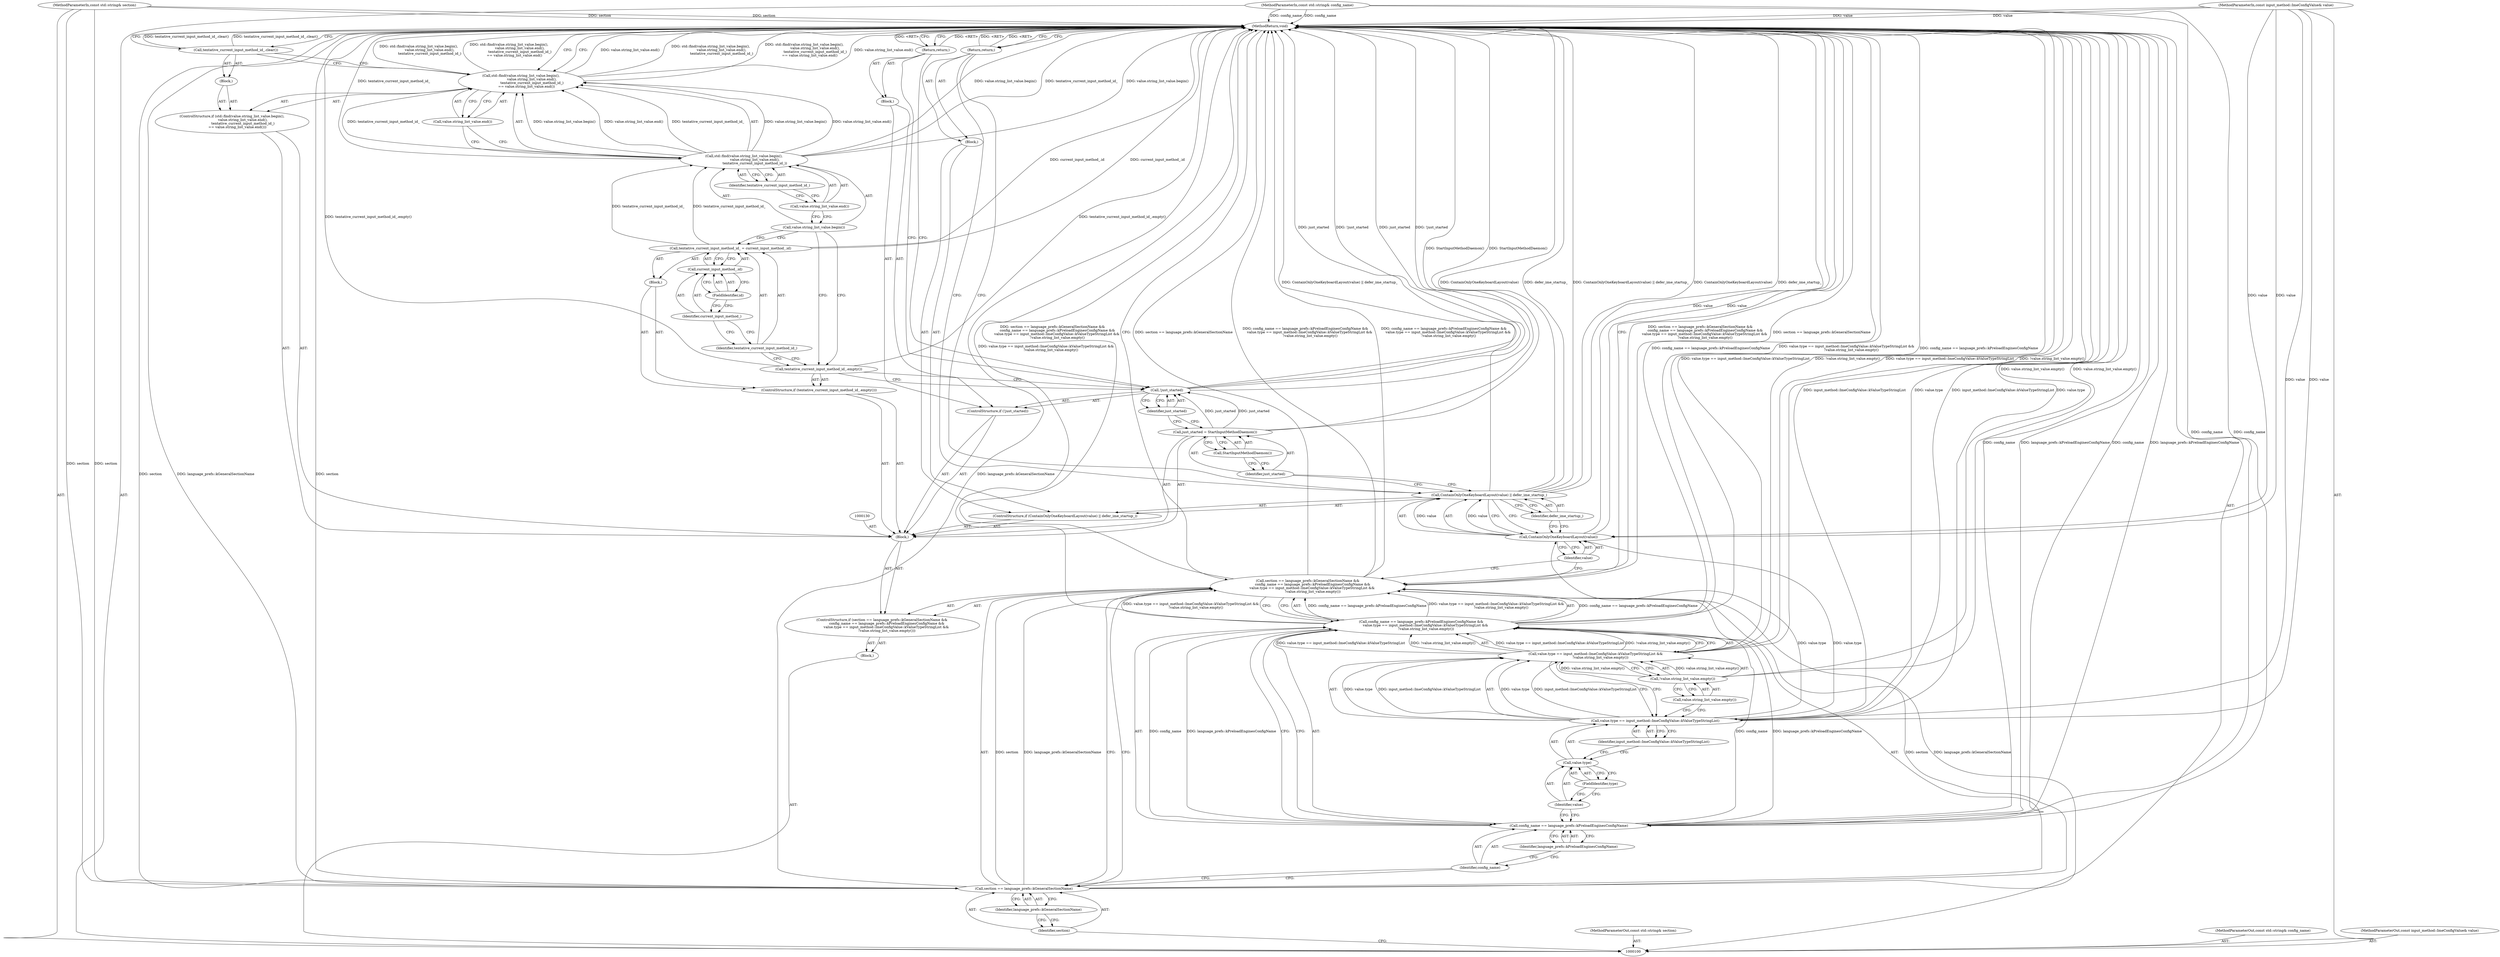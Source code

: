 digraph "0_Chrome_dc7b094a338c6c521f918f478e993f0f74bbea0d_23" {
"1000156" [label="(MethodReturn,void)"];
"1000101" [label="(MethodParameterIn,const std::string& section)"];
"1000220" [label="(MethodParameterOut,const std::string& section)"];
"1000131" [label="(Call,just_started = StartInputMethodDaemon())"];
"1000132" [label="(Identifier,just_started)"];
"1000133" [label="(Call,StartInputMethodDaemon())"];
"1000122" [label="(Block,)"];
"1000135" [label="(Call,!just_started)"];
"1000136" [label="(Identifier,just_started)"];
"1000137" [label="(Block,)"];
"1000134" [label="(ControlStructure,if (!just_started))"];
"1000138" [label="(Return,return;)"];
"1000140" [label="(Call,tentative_current_input_method_id_.empty())"];
"1000141" [label="(Block,)"];
"1000139" [label="(ControlStructure,if (tentative_current_input_method_id_.empty()))"];
"1000144" [label="(Call,current_input_method_.id)"];
"1000145" [label="(Identifier,current_input_method_)"];
"1000146" [label="(FieldIdentifier,id)"];
"1000142" [label="(Call,tentative_current_input_method_id_ = current_input_method_.id)"];
"1000143" [label="(Identifier,tentative_current_input_method_id_)"];
"1000102" [label="(MethodParameterIn,const std::string& config_name)"];
"1000221" [label="(MethodParameterOut,const std::string& config_name)"];
"1000148" [label="(Call,std::find(value.string_list_value.begin(),\n                    value.string_list_value.end(),\n                    tentative_current_input_method_id_)\n          == value.string_list_value.end())"];
"1000149" [label="(Call,std::find(value.string_list_value.begin(),\n                    value.string_list_value.end(),\n                    tentative_current_input_method_id_))"];
"1000150" [label="(Call,value.string_list_value.begin())"];
"1000147" [label="(ControlStructure,if (std::find(value.string_list_value.begin(),\n                    value.string_list_value.end(),\n                    tentative_current_input_method_id_)\n          == value.string_list_value.end()))"];
"1000151" [label="(Call,value.string_list_value.end())"];
"1000152" [label="(Identifier,tentative_current_input_method_id_)"];
"1000153" [label="(Call,value.string_list_value.end())"];
"1000154" [label="(Block,)"];
"1000155" [label="(Call,tentative_current_input_method_id_.clear())"];
"1000103" [label="(MethodParameterIn,const input_method::ImeConfigValue& value)"];
"1000222" [label="(MethodParameterOut,const input_method::ImeConfigValue& value)"];
"1000104" [label="(Block,)"];
"1000109" [label="(Identifier,language_prefs::kGeneralSectionName)"];
"1000105" [label="(ControlStructure,if (section == language_prefs::kGeneralSectionName &&\n         config_name == language_prefs::kPreloadEnginesConfigName &&\n        value.type == input_method::ImeConfigValue::kValueTypeStringList &&\n         !value.string_list_value.empty()))"];
"1000106" [label="(Call,section == language_prefs::kGeneralSectionName &&\n         config_name == language_prefs::kPreloadEnginesConfigName &&\n        value.type == input_method::ImeConfigValue::kValueTypeStringList &&\n         !value.string_list_value.empty())"];
"1000107" [label="(Call,section == language_prefs::kGeneralSectionName)"];
"1000108" [label="(Identifier,section)"];
"1000113" [label="(Identifier,language_prefs::kPreloadEnginesConfigName)"];
"1000110" [label="(Call,config_name == language_prefs::kPreloadEnginesConfigName &&\n        value.type == input_method::ImeConfigValue::kValueTypeStringList &&\n         !value.string_list_value.empty())"];
"1000111" [label="(Call,config_name == language_prefs::kPreloadEnginesConfigName)"];
"1000112" [label="(Identifier,config_name)"];
"1000118" [label="(FieldIdentifier,type)"];
"1000119" [label="(Identifier,input_method::ImeConfigValue::kValueTypeStringList)"];
"1000114" [label="(Call,value.type == input_method::ImeConfigValue::kValueTypeStringList &&\n         !value.string_list_value.empty())"];
"1000115" [label="(Call,value.type == input_method::ImeConfigValue::kValueTypeStringList)"];
"1000116" [label="(Call,value.type)"];
"1000117" [label="(Identifier,value)"];
"1000121" [label="(Call,value.string_list_value.empty())"];
"1000120" [label="(Call,!value.string_list_value.empty())"];
"1000124" [label="(Call,ContainOnlyOneKeyboardLayout(value) || defer_ime_startup_)"];
"1000125" [label="(Call,ContainOnlyOneKeyboardLayout(value))"];
"1000126" [label="(Identifier,value)"];
"1000127" [label="(Identifier,defer_ime_startup_)"];
"1000123" [label="(ControlStructure,if (ContainOnlyOneKeyboardLayout(value) || defer_ime_startup_))"];
"1000128" [label="(Block,)"];
"1000129" [label="(Return,return;)"];
"1000156" -> "1000100"  [label="AST: "];
"1000156" -> "1000129"  [label="CFG: "];
"1000156" -> "1000138"  [label="CFG: "];
"1000156" -> "1000155"  [label="CFG: "];
"1000156" -> "1000148"  [label="CFG: "];
"1000156" -> "1000106"  [label="CFG: "];
"1000129" -> "1000156"  [label="DDG: <RET>"];
"1000138" -> "1000156"  [label="DDG: <RET>"];
"1000125" -> "1000156"  [label="DDG: value"];
"1000124" -> "1000156"  [label="DDG: ContainOnlyOneKeyboardLayout(value)"];
"1000124" -> "1000156"  [label="DDG: defer_ime_startup_"];
"1000124" -> "1000156"  [label="DDG: ContainOnlyOneKeyboardLayout(value) || defer_ime_startup_"];
"1000107" -> "1000156"  [label="DDG: section"];
"1000107" -> "1000156"  [label="DDG: language_prefs::kGeneralSectionName"];
"1000106" -> "1000156"  [label="DDG: section == language_prefs::kGeneralSectionName"];
"1000106" -> "1000156"  [label="DDG: config_name == language_prefs::kPreloadEnginesConfigName &&\n        value.type == input_method::ImeConfigValue::kValueTypeStringList &&\n         !value.string_list_value.empty()"];
"1000106" -> "1000156"  [label="DDG: section == language_prefs::kGeneralSectionName &&\n         config_name == language_prefs::kPreloadEnginesConfigName &&\n        value.type == input_method::ImeConfigValue::kValueTypeStringList &&\n         !value.string_list_value.empty()"];
"1000110" -> "1000156"  [label="DDG: value.type == input_method::ImeConfigValue::kValueTypeStringList &&\n         !value.string_list_value.empty()"];
"1000110" -> "1000156"  [label="DDG: config_name == language_prefs::kPreloadEnginesConfigName"];
"1000135" -> "1000156"  [label="DDG: just_started"];
"1000135" -> "1000156"  [label="DDG: !just_started"];
"1000149" -> "1000156"  [label="DDG: value.string_list_value.begin()"];
"1000149" -> "1000156"  [label="DDG: tentative_current_input_method_id_"];
"1000115" -> "1000156"  [label="DDG: input_method::ImeConfigValue::kValueTypeStringList"];
"1000115" -> "1000156"  [label="DDG: value.type"];
"1000140" -> "1000156"  [label="DDG: tentative_current_input_method_id_.empty()"];
"1000155" -> "1000156"  [label="DDG: tentative_current_input_method_id_.clear()"];
"1000103" -> "1000156"  [label="DDG: value"];
"1000142" -> "1000156"  [label="DDG: current_input_method_.id"];
"1000114" -> "1000156"  [label="DDG: value.type == input_method::ImeConfigValue::kValueTypeStringList"];
"1000114" -> "1000156"  [label="DDG: !value.string_list_value.empty()"];
"1000120" -> "1000156"  [label="DDG: value.string_list_value.empty()"];
"1000148" -> "1000156"  [label="DDG: std::find(value.string_list_value.begin(),\n                    value.string_list_value.end(),\n                    tentative_current_input_method_id_)"];
"1000148" -> "1000156"  [label="DDG: std::find(value.string_list_value.begin(),\n                    value.string_list_value.end(),\n                    tentative_current_input_method_id_)\n          == value.string_list_value.end()"];
"1000148" -> "1000156"  [label="DDG: value.string_list_value.end()"];
"1000131" -> "1000156"  [label="DDG: StartInputMethodDaemon()"];
"1000102" -> "1000156"  [label="DDG: config_name"];
"1000111" -> "1000156"  [label="DDG: config_name"];
"1000111" -> "1000156"  [label="DDG: language_prefs::kPreloadEnginesConfigName"];
"1000101" -> "1000156"  [label="DDG: section"];
"1000101" -> "1000100"  [label="AST: "];
"1000101" -> "1000156"  [label="DDG: section"];
"1000101" -> "1000107"  [label="DDG: section"];
"1000220" -> "1000100"  [label="AST: "];
"1000131" -> "1000122"  [label="AST: "];
"1000131" -> "1000133"  [label="CFG: "];
"1000132" -> "1000131"  [label="AST: "];
"1000133" -> "1000131"  [label="AST: "];
"1000136" -> "1000131"  [label="CFG: "];
"1000131" -> "1000156"  [label="DDG: StartInputMethodDaemon()"];
"1000131" -> "1000135"  [label="DDG: just_started"];
"1000132" -> "1000131"  [label="AST: "];
"1000132" -> "1000124"  [label="CFG: "];
"1000133" -> "1000132"  [label="CFG: "];
"1000133" -> "1000131"  [label="AST: "];
"1000133" -> "1000132"  [label="CFG: "];
"1000131" -> "1000133"  [label="CFG: "];
"1000122" -> "1000105"  [label="AST: "];
"1000123" -> "1000122"  [label="AST: "];
"1000130" -> "1000122"  [label="AST: "];
"1000131" -> "1000122"  [label="AST: "];
"1000134" -> "1000122"  [label="AST: "];
"1000139" -> "1000122"  [label="AST: "];
"1000147" -> "1000122"  [label="AST: "];
"1000135" -> "1000134"  [label="AST: "];
"1000135" -> "1000136"  [label="CFG: "];
"1000136" -> "1000135"  [label="AST: "];
"1000138" -> "1000135"  [label="CFG: "];
"1000140" -> "1000135"  [label="CFG: "];
"1000135" -> "1000156"  [label="DDG: just_started"];
"1000135" -> "1000156"  [label="DDG: !just_started"];
"1000131" -> "1000135"  [label="DDG: just_started"];
"1000136" -> "1000135"  [label="AST: "];
"1000136" -> "1000131"  [label="CFG: "];
"1000135" -> "1000136"  [label="CFG: "];
"1000137" -> "1000134"  [label="AST: "];
"1000138" -> "1000137"  [label="AST: "];
"1000134" -> "1000122"  [label="AST: "];
"1000135" -> "1000134"  [label="AST: "];
"1000137" -> "1000134"  [label="AST: "];
"1000138" -> "1000137"  [label="AST: "];
"1000138" -> "1000135"  [label="CFG: "];
"1000156" -> "1000138"  [label="CFG: "];
"1000138" -> "1000156"  [label="DDG: <RET>"];
"1000140" -> "1000139"  [label="AST: "];
"1000140" -> "1000135"  [label="CFG: "];
"1000143" -> "1000140"  [label="CFG: "];
"1000150" -> "1000140"  [label="CFG: "];
"1000140" -> "1000156"  [label="DDG: tentative_current_input_method_id_.empty()"];
"1000141" -> "1000139"  [label="AST: "];
"1000142" -> "1000141"  [label="AST: "];
"1000139" -> "1000122"  [label="AST: "];
"1000140" -> "1000139"  [label="AST: "];
"1000141" -> "1000139"  [label="AST: "];
"1000144" -> "1000142"  [label="AST: "];
"1000144" -> "1000146"  [label="CFG: "];
"1000145" -> "1000144"  [label="AST: "];
"1000146" -> "1000144"  [label="AST: "];
"1000142" -> "1000144"  [label="CFG: "];
"1000145" -> "1000144"  [label="AST: "];
"1000145" -> "1000143"  [label="CFG: "];
"1000146" -> "1000145"  [label="CFG: "];
"1000146" -> "1000144"  [label="AST: "];
"1000146" -> "1000145"  [label="CFG: "];
"1000144" -> "1000146"  [label="CFG: "];
"1000142" -> "1000141"  [label="AST: "];
"1000142" -> "1000144"  [label="CFG: "];
"1000143" -> "1000142"  [label="AST: "];
"1000144" -> "1000142"  [label="AST: "];
"1000150" -> "1000142"  [label="CFG: "];
"1000142" -> "1000156"  [label="DDG: current_input_method_.id"];
"1000142" -> "1000149"  [label="DDG: tentative_current_input_method_id_"];
"1000143" -> "1000142"  [label="AST: "];
"1000143" -> "1000140"  [label="CFG: "];
"1000145" -> "1000143"  [label="CFG: "];
"1000102" -> "1000100"  [label="AST: "];
"1000102" -> "1000156"  [label="DDG: config_name"];
"1000102" -> "1000111"  [label="DDG: config_name"];
"1000221" -> "1000100"  [label="AST: "];
"1000148" -> "1000147"  [label="AST: "];
"1000148" -> "1000153"  [label="CFG: "];
"1000149" -> "1000148"  [label="AST: "];
"1000153" -> "1000148"  [label="AST: "];
"1000155" -> "1000148"  [label="CFG: "];
"1000156" -> "1000148"  [label="CFG: "];
"1000148" -> "1000156"  [label="DDG: std::find(value.string_list_value.begin(),\n                    value.string_list_value.end(),\n                    tentative_current_input_method_id_)"];
"1000148" -> "1000156"  [label="DDG: std::find(value.string_list_value.begin(),\n                    value.string_list_value.end(),\n                    tentative_current_input_method_id_)\n          == value.string_list_value.end()"];
"1000148" -> "1000156"  [label="DDG: value.string_list_value.end()"];
"1000149" -> "1000148"  [label="DDG: value.string_list_value.begin()"];
"1000149" -> "1000148"  [label="DDG: value.string_list_value.end()"];
"1000149" -> "1000148"  [label="DDG: tentative_current_input_method_id_"];
"1000149" -> "1000148"  [label="AST: "];
"1000149" -> "1000152"  [label="CFG: "];
"1000150" -> "1000149"  [label="AST: "];
"1000151" -> "1000149"  [label="AST: "];
"1000152" -> "1000149"  [label="AST: "];
"1000153" -> "1000149"  [label="CFG: "];
"1000149" -> "1000156"  [label="DDG: value.string_list_value.begin()"];
"1000149" -> "1000156"  [label="DDG: tentative_current_input_method_id_"];
"1000149" -> "1000148"  [label="DDG: value.string_list_value.begin()"];
"1000149" -> "1000148"  [label="DDG: value.string_list_value.end()"];
"1000149" -> "1000148"  [label="DDG: tentative_current_input_method_id_"];
"1000142" -> "1000149"  [label="DDG: tentative_current_input_method_id_"];
"1000150" -> "1000149"  [label="AST: "];
"1000150" -> "1000142"  [label="CFG: "];
"1000150" -> "1000140"  [label="CFG: "];
"1000151" -> "1000150"  [label="CFG: "];
"1000147" -> "1000122"  [label="AST: "];
"1000148" -> "1000147"  [label="AST: "];
"1000154" -> "1000147"  [label="AST: "];
"1000151" -> "1000149"  [label="AST: "];
"1000151" -> "1000150"  [label="CFG: "];
"1000152" -> "1000151"  [label="CFG: "];
"1000152" -> "1000149"  [label="AST: "];
"1000152" -> "1000151"  [label="CFG: "];
"1000149" -> "1000152"  [label="CFG: "];
"1000153" -> "1000148"  [label="AST: "];
"1000153" -> "1000149"  [label="CFG: "];
"1000148" -> "1000153"  [label="CFG: "];
"1000154" -> "1000147"  [label="AST: "];
"1000155" -> "1000154"  [label="AST: "];
"1000155" -> "1000154"  [label="AST: "];
"1000155" -> "1000148"  [label="CFG: "];
"1000156" -> "1000155"  [label="CFG: "];
"1000155" -> "1000156"  [label="DDG: tentative_current_input_method_id_.clear()"];
"1000103" -> "1000100"  [label="AST: "];
"1000103" -> "1000156"  [label="DDG: value"];
"1000103" -> "1000115"  [label="DDG: value"];
"1000103" -> "1000125"  [label="DDG: value"];
"1000222" -> "1000100"  [label="AST: "];
"1000104" -> "1000100"  [label="AST: "];
"1000105" -> "1000104"  [label="AST: "];
"1000109" -> "1000107"  [label="AST: "];
"1000109" -> "1000108"  [label="CFG: "];
"1000107" -> "1000109"  [label="CFG: "];
"1000105" -> "1000104"  [label="AST: "];
"1000106" -> "1000105"  [label="AST: "];
"1000122" -> "1000105"  [label="AST: "];
"1000106" -> "1000105"  [label="AST: "];
"1000106" -> "1000107"  [label="CFG: "];
"1000106" -> "1000110"  [label="CFG: "];
"1000107" -> "1000106"  [label="AST: "];
"1000110" -> "1000106"  [label="AST: "];
"1000126" -> "1000106"  [label="CFG: "];
"1000156" -> "1000106"  [label="CFG: "];
"1000106" -> "1000156"  [label="DDG: section == language_prefs::kGeneralSectionName"];
"1000106" -> "1000156"  [label="DDG: config_name == language_prefs::kPreloadEnginesConfigName &&\n        value.type == input_method::ImeConfigValue::kValueTypeStringList &&\n         !value.string_list_value.empty()"];
"1000106" -> "1000156"  [label="DDG: section == language_prefs::kGeneralSectionName &&\n         config_name == language_prefs::kPreloadEnginesConfigName &&\n        value.type == input_method::ImeConfigValue::kValueTypeStringList &&\n         !value.string_list_value.empty()"];
"1000107" -> "1000106"  [label="DDG: section"];
"1000107" -> "1000106"  [label="DDG: language_prefs::kGeneralSectionName"];
"1000110" -> "1000106"  [label="DDG: config_name == language_prefs::kPreloadEnginesConfigName"];
"1000110" -> "1000106"  [label="DDG: value.type == input_method::ImeConfigValue::kValueTypeStringList &&\n         !value.string_list_value.empty()"];
"1000107" -> "1000106"  [label="AST: "];
"1000107" -> "1000109"  [label="CFG: "];
"1000108" -> "1000107"  [label="AST: "];
"1000109" -> "1000107"  [label="AST: "];
"1000112" -> "1000107"  [label="CFG: "];
"1000106" -> "1000107"  [label="CFG: "];
"1000107" -> "1000156"  [label="DDG: section"];
"1000107" -> "1000156"  [label="DDG: language_prefs::kGeneralSectionName"];
"1000107" -> "1000106"  [label="DDG: section"];
"1000107" -> "1000106"  [label="DDG: language_prefs::kGeneralSectionName"];
"1000101" -> "1000107"  [label="DDG: section"];
"1000108" -> "1000107"  [label="AST: "];
"1000108" -> "1000100"  [label="CFG: "];
"1000109" -> "1000108"  [label="CFG: "];
"1000113" -> "1000111"  [label="AST: "];
"1000113" -> "1000112"  [label="CFG: "];
"1000111" -> "1000113"  [label="CFG: "];
"1000110" -> "1000106"  [label="AST: "];
"1000110" -> "1000111"  [label="CFG: "];
"1000110" -> "1000114"  [label="CFG: "];
"1000111" -> "1000110"  [label="AST: "];
"1000114" -> "1000110"  [label="AST: "];
"1000106" -> "1000110"  [label="CFG: "];
"1000110" -> "1000156"  [label="DDG: value.type == input_method::ImeConfigValue::kValueTypeStringList &&\n         !value.string_list_value.empty()"];
"1000110" -> "1000156"  [label="DDG: config_name == language_prefs::kPreloadEnginesConfigName"];
"1000110" -> "1000106"  [label="DDG: config_name == language_prefs::kPreloadEnginesConfigName"];
"1000110" -> "1000106"  [label="DDG: value.type == input_method::ImeConfigValue::kValueTypeStringList &&\n         !value.string_list_value.empty()"];
"1000111" -> "1000110"  [label="DDG: config_name"];
"1000111" -> "1000110"  [label="DDG: language_prefs::kPreloadEnginesConfigName"];
"1000114" -> "1000110"  [label="DDG: value.type == input_method::ImeConfigValue::kValueTypeStringList"];
"1000114" -> "1000110"  [label="DDG: !value.string_list_value.empty()"];
"1000111" -> "1000110"  [label="AST: "];
"1000111" -> "1000113"  [label="CFG: "];
"1000112" -> "1000111"  [label="AST: "];
"1000113" -> "1000111"  [label="AST: "];
"1000117" -> "1000111"  [label="CFG: "];
"1000110" -> "1000111"  [label="CFG: "];
"1000111" -> "1000156"  [label="DDG: config_name"];
"1000111" -> "1000156"  [label="DDG: language_prefs::kPreloadEnginesConfigName"];
"1000111" -> "1000110"  [label="DDG: config_name"];
"1000111" -> "1000110"  [label="DDG: language_prefs::kPreloadEnginesConfigName"];
"1000102" -> "1000111"  [label="DDG: config_name"];
"1000112" -> "1000111"  [label="AST: "];
"1000112" -> "1000107"  [label="CFG: "];
"1000113" -> "1000112"  [label="CFG: "];
"1000118" -> "1000116"  [label="AST: "];
"1000118" -> "1000117"  [label="CFG: "];
"1000116" -> "1000118"  [label="CFG: "];
"1000119" -> "1000115"  [label="AST: "];
"1000119" -> "1000116"  [label="CFG: "];
"1000115" -> "1000119"  [label="CFG: "];
"1000114" -> "1000110"  [label="AST: "];
"1000114" -> "1000115"  [label="CFG: "];
"1000114" -> "1000120"  [label="CFG: "];
"1000115" -> "1000114"  [label="AST: "];
"1000120" -> "1000114"  [label="AST: "];
"1000110" -> "1000114"  [label="CFG: "];
"1000114" -> "1000156"  [label="DDG: value.type == input_method::ImeConfigValue::kValueTypeStringList"];
"1000114" -> "1000156"  [label="DDG: !value.string_list_value.empty()"];
"1000114" -> "1000110"  [label="DDG: value.type == input_method::ImeConfigValue::kValueTypeStringList"];
"1000114" -> "1000110"  [label="DDG: !value.string_list_value.empty()"];
"1000115" -> "1000114"  [label="DDG: value.type"];
"1000115" -> "1000114"  [label="DDG: input_method::ImeConfigValue::kValueTypeStringList"];
"1000120" -> "1000114"  [label="DDG: value.string_list_value.empty()"];
"1000115" -> "1000114"  [label="AST: "];
"1000115" -> "1000119"  [label="CFG: "];
"1000116" -> "1000115"  [label="AST: "];
"1000119" -> "1000115"  [label="AST: "];
"1000121" -> "1000115"  [label="CFG: "];
"1000114" -> "1000115"  [label="CFG: "];
"1000115" -> "1000156"  [label="DDG: input_method::ImeConfigValue::kValueTypeStringList"];
"1000115" -> "1000156"  [label="DDG: value.type"];
"1000115" -> "1000114"  [label="DDG: value.type"];
"1000115" -> "1000114"  [label="DDG: input_method::ImeConfigValue::kValueTypeStringList"];
"1000103" -> "1000115"  [label="DDG: value"];
"1000115" -> "1000125"  [label="DDG: value.type"];
"1000116" -> "1000115"  [label="AST: "];
"1000116" -> "1000118"  [label="CFG: "];
"1000117" -> "1000116"  [label="AST: "];
"1000118" -> "1000116"  [label="AST: "];
"1000119" -> "1000116"  [label="CFG: "];
"1000117" -> "1000116"  [label="AST: "];
"1000117" -> "1000111"  [label="CFG: "];
"1000118" -> "1000117"  [label="CFG: "];
"1000121" -> "1000120"  [label="AST: "];
"1000121" -> "1000115"  [label="CFG: "];
"1000120" -> "1000121"  [label="CFG: "];
"1000120" -> "1000114"  [label="AST: "];
"1000120" -> "1000121"  [label="CFG: "];
"1000121" -> "1000120"  [label="AST: "];
"1000114" -> "1000120"  [label="CFG: "];
"1000120" -> "1000156"  [label="DDG: value.string_list_value.empty()"];
"1000120" -> "1000114"  [label="DDG: value.string_list_value.empty()"];
"1000124" -> "1000123"  [label="AST: "];
"1000124" -> "1000125"  [label="CFG: "];
"1000124" -> "1000127"  [label="CFG: "];
"1000125" -> "1000124"  [label="AST: "];
"1000127" -> "1000124"  [label="AST: "];
"1000129" -> "1000124"  [label="CFG: "];
"1000132" -> "1000124"  [label="CFG: "];
"1000124" -> "1000156"  [label="DDG: ContainOnlyOneKeyboardLayout(value)"];
"1000124" -> "1000156"  [label="DDG: defer_ime_startup_"];
"1000124" -> "1000156"  [label="DDG: ContainOnlyOneKeyboardLayout(value) || defer_ime_startup_"];
"1000125" -> "1000124"  [label="DDG: value"];
"1000125" -> "1000124"  [label="AST: "];
"1000125" -> "1000126"  [label="CFG: "];
"1000126" -> "1000125"  [label="AST: "];
"1000127" -> "1000125"  [label="CFG: "];
"1000124" -> "1000125"  [label="CFG: "];
"1000125" -> "1000156"  [label="DDG: value"];
"1000125" -> "1000124"  [label="DDG: value"];
"1000115" -> "1000125"  [label="DDG: value.type"];
"1000103" -> "1000125"  [label="DDG: value"];
"1000126" -> "1000125"  [label="AST: "];
"1000126" -> "1000106"  [label="CFG: "];
"1000125" -> "1000126"  [label="CFG: "];
"1000127" -> "1000124"  [label="AST: "];
"1000127" -> "1000125"  [label="CFG: "];
"1000124" -> "1000127"  [label="CFG: "];
"1000123" -> "1000122"  [label="AST: "];
"1000124" -> "1000123"  [label="AST: "];
"1000128" -> "1000123"  [label="AST: "];
"1000128" -> "1000123"  [label="AST: "];
"1000129" -> "1000128"  [label="AST: "];
"1000129" -> "1000128"  [label="AST: "];
"1000129" -> "1000124"  [label="CFG: "];
"1000156" -> "1000129"  [label="CFG: "];
"1000129" -> "1000156"  [label="DDG: <RET>"];
}
